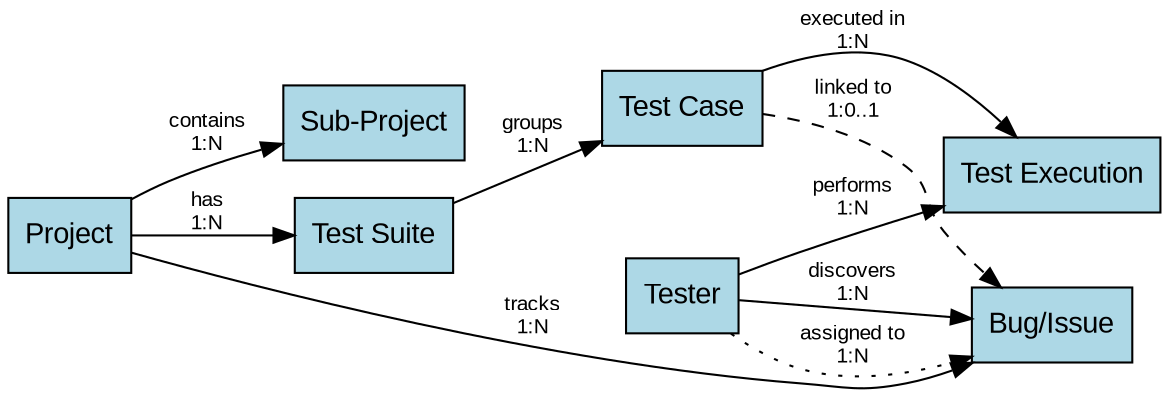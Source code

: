 
digraph ConceptualERD {
    rankdir=LR;
    node [shape=box, style=filled, fillcolor=lightblue, fontname="Arial"];
    edge [fontname="Arial", fontsize=10];
    
    Project [label="Project"];
    SubProject [label="Sub-Project"];
    Tester [label="Tester"];
    TestSuite [label="Test Suite"];
    TestCase [label="Test Case"];
    TestExecution [label="Test Execution"];
    Bug [label="Bug/Issue"];
    
    Project -> SubProject [label="contains
1:N"];
    Project -> TestSuite [label="has
1:N"];
    Project -> Bug [label="tracks
1:N"];
    TestSuite -> TestCase [label="groups
1:N"];
    TestCase -> TestExecution [label="executed in
1:N"];
    TestCase -> Bug [label="linked to
1:0..1", style=dashed];
    Tester -> TestExecution [label="performs
1:N"];
    Tester -> Bug [label="discovers
1:N"];
    Tester -> Bug [label="assigned to
1:N", style=dotted];
}
